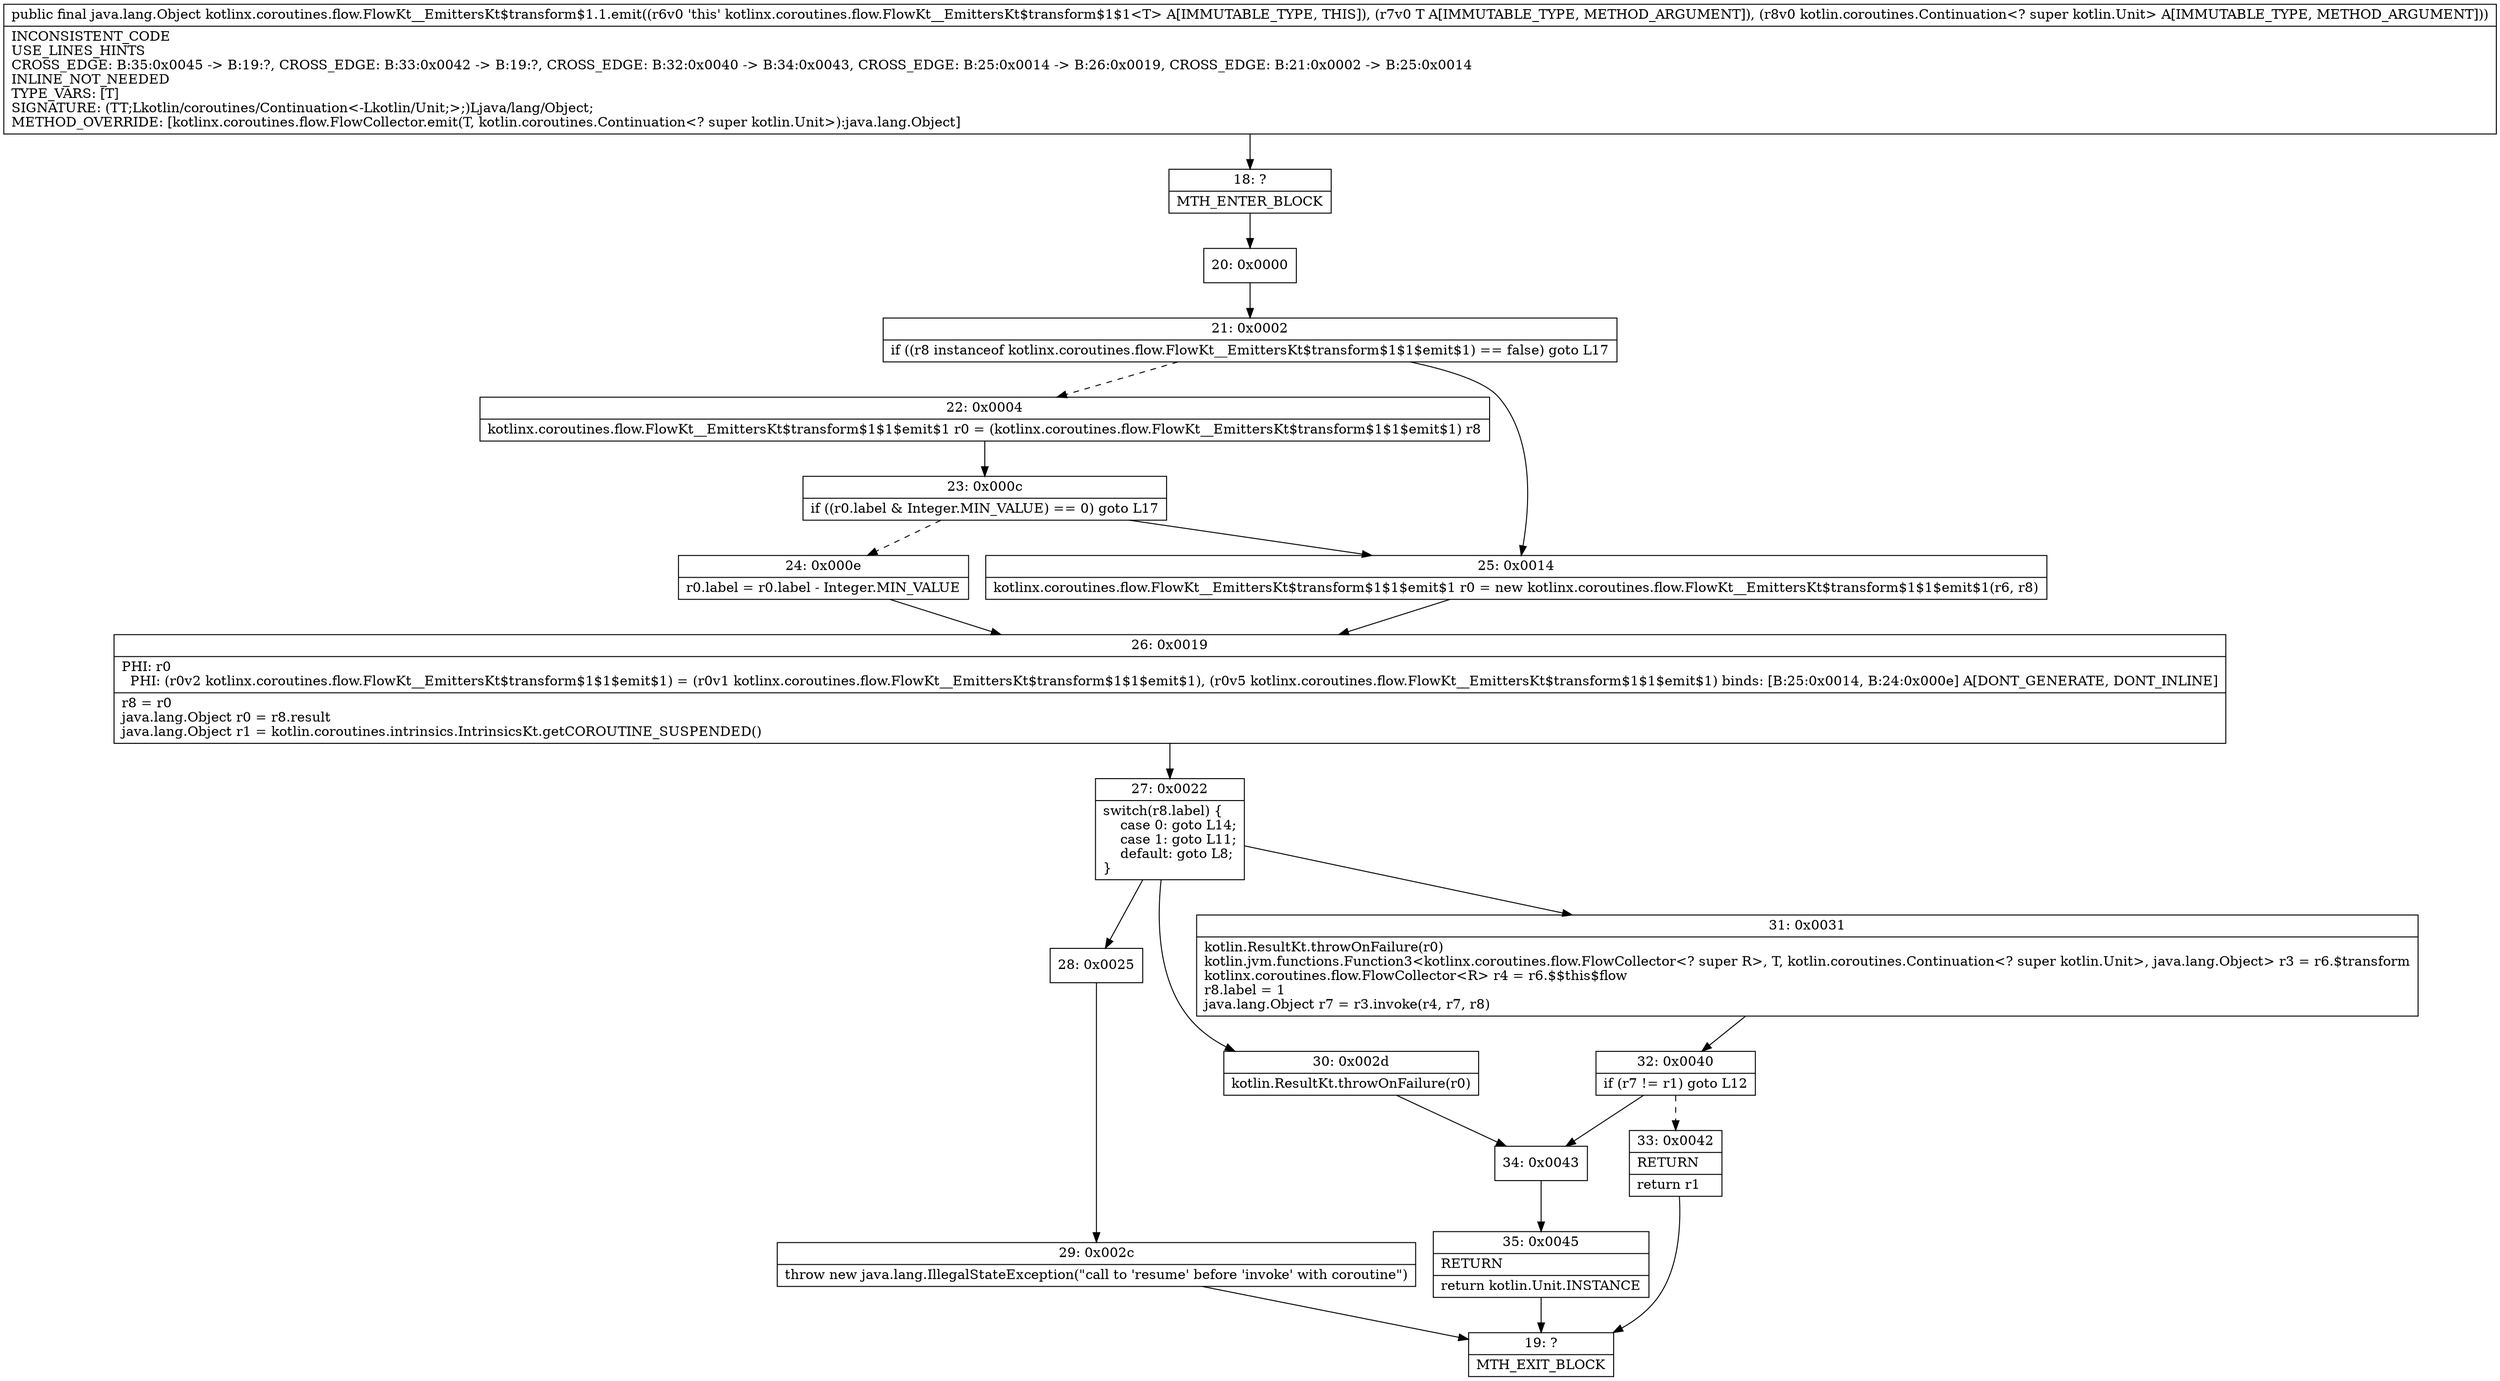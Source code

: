 digraph "CFG forkotlinx.coroutines.flow.FlowKt__EmittersKt$transform$1.1.emit(Ljava\/lang\/Object;Lkotlin\/coroutines\/Continuation;)Ljava\/lang\/Object;" {
Node_18 [shape=record,label="{18\:\ ?|MTH_ENTER_BLOCK\l}"];
Node_20 [shape=record,label="{20\:\ 0x0000}"];
Node_21 [shape=record,label="{21\:\ 0x0002|if ((r8 instanceof kotlinx.coroutines.flow.FlowKt__EmittersKt$transform$1$1$emit$1) == false) goto L17\l}"];
Node_22 [shape=record,label="{22\:\ 0x0004|kotlinx.coroutines.flow.FlowKt__EmittersKt$transform$1$1$emit$1 r0 = (kotlinx.coroutines.flow.FlowKt__EmittersKt$transform$1$1$emit$1) r8\l}"];
Node_23 [shape=record,label="{23\:\ 0x000c|if ((r0.label & Integer.MIN_VALUE) == 0) goto L17\l}"];
Node_24 [shape=record,label="{24\:\ 0x000e|r0.label = r0.label \- Integer.MIN_VALUE\l}"];
Node_26 [shape=record,label="{26\:\ 0x0019|PHI: r0 \l  PHI: (r0v2 kotlinx.coroutines.flow.FlowKt__EmittersKt$transform$1$1$emit$1) = (r0v1 kotlinx.coroutines.flow.FlowKt__EmittersKt$transform$1$1$emit$1), (r0v5 kotlinx.coroutines.flow.FlowKt__EmittersKt$transform$1$1$emit$1) binds: [B:25:0x0014, B:24:0x000e] A[DONT_GENERATE, DONT_INLINE]\l|r8 = r0\ljava.lang.Object r0 = r8.result\ljava.lang.Object r1 = kotlin.coroutines.intrinsics.IntrinsicsKt.getCOROUTINE_SUSPENDED()\l}"];
Node_27 [shape=record,label="{27\:\ 0x0022|switch(r8.label) \{\l    case 0: goto L14;\l    case 1: goto L11;\l    default: goto L8;\l\}\l}"];
Node_28 [shape=record,label="{28\:\ 0x0025}"];
Node_29 [shape=record,label="{29\:\ 0x002c|throw new java.lang.IllegalStateException(\"call to 'resume' before 'invoke' with coroutine\")\l}"];
Node_19 [shape=record,label="{19\:\ ?|MTH_EXIT_BLOCK\l}"];
Node_30 [shape=record,label="{30\:\ 0x002d|kotlin.ResultKt.throwOnFailure(r0)\l}"];
Node_34 [shape=record,label="{34\:\ 0x0043}"];
Node_35 [shape=record,label="{35\:\ 0x0045|RETURN\l|return kotlin.Unit.INSTANCE\l}"];
Node_31 [shape=record,label="{31\:\ 0x0031|kotlin.ResultKt.throwOnFailure(r0)\lkotlin.jvm.functions.Function3\<kotlinx.coroutines.flow.FlowCollector\<? super R\>, T, kotlin.coroutines.Continuation\<? super kotlin.Unit\>, java.lang.Object\> r3 = r6.$transform\lkotlinx.coroutines.flow.FlowCollector\<R\> r4 = r6.$$this$flow\lr8.label = 1\ljava.lang.Object r7 = r3.invoke(r4, r7, r8)\l}"];
Node_32 [shape=record,label="{32\:\ 0x0040|if (r7 != r1) goto L12\l}"];
Node_33 [shape=record,label="{33\:\ 0x0042|RETURN\l|return r1\l}"];
Node_25 [shape=record,label="{25\:\ 0x0014|kotlinx.coroutines.flow.FlowKt__EmittersKt$transform$1$1$emit$1 r0 = new kotlinx.coroutines.flow.FlowKt__EmittersKt$transform$1$1$emit$1(r6, r8)\l}"];
MethodNode[shape=record,label="{public final java.lang.Object kotlinx.coroutines.flow.FlowKt__EmittersKt$transform$1.1.emit((r6v0 'this' kotlinx.coroutines.flow.FlowKt__EmittersKt$transform$1$1\<T\> A[IMMUTABLE_TYPE, THIS]), (r7v0 T A[IMMUTABLE_TYPE, METHOD_ARGUMENT]), (r8v0 kotlin.coroutines.Continuation\<? super kotlin.Unit\> A[IMMUTABLE_TYPE, METHOD_ARGUMENT]))  | INCONSISTENT_CODE\lUSE_LINES_HINTS\lCROSS_EDGE: B:35:0x0045 \-\> B:19:?, CROSS_EDGE: B:33:0x0042 \-\> B:19:?, CROSS_EDGE: B:32:0x0040 \-\> B:34:0x0043, CROSS_EDGE: B:25:0x0014 \-\> B:26:0x0019, CROSS_EDGE: B:21:0x0002 \-\> B:25:0x0014\lINLINE_NOT_NEEDED\lTYPE_VARS: [T]\lSIGNATURE: (TT;Lkotlin\/coroutines\/Continuation\<\-Lkotlin\/Unit;\>;)Ljava\/lang\/Object;\lMETHOD_OVERRIDE: [kotlinx.coroutines.flow.FlowCollector.emit(T, kotlin.coroutines.Continuation\<? super kotlin.Unit\>):java.lang.Object]\l}"];
MethodNode -> Node_18;Node_18 -> Node_20;
Node_20 -> Node_21;
Node_21 -> Node_22[style=dashed];
Node_21 -> Node_25;
Node_22 -> Node_23;
Node_23 -> Node_24[style=dashed];
Node_23 -> Node_25;
Node_24 -> Node_26;
Node_26 -> Node_27;
Node_27 -> Node_28;
Node_27 -> Node_30;
Node_27 -> Node_31;
Node_28 -> Node_29;
Node_29 -> Node_19;
Node_30 -> Node_34;
Node_34 -> Node_35;
Node_35 -> Node_19;
Node_31 -> Node_32;
Node_32 -> Node_33[style=dashed];
Node_32 -> Node_34;
Node_33 -> Node_19;
Node_25 -> Node_26;
}


